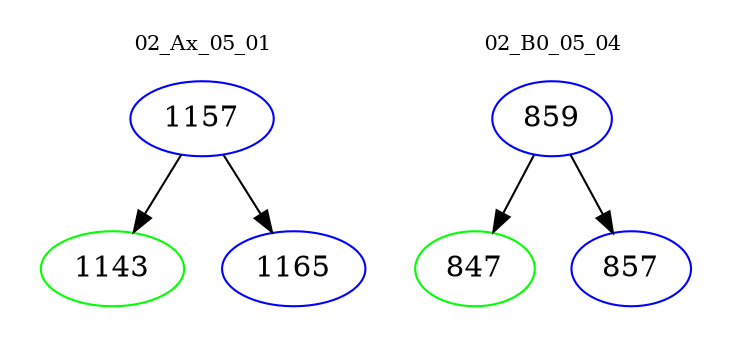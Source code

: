 digraph{
subgraph cluster_0 {
color = white
label = "02_Ax_05_01";
fontsize=10;
T0_1157 [label="1157", color="blue"]
T0_1157 -> T0_1143 [color="black"]
T0_1143 [label="1143", color="green"]
T0_1157 -> T0_1165 [color="black"]
T0_1165 [label="1165", color="blue"]
}
subgraph cluster_1 {
color = white
label = "02_B0_05_04";
fontsize=10;
T1_859 [label="859", color="blue"]
T1_859 -> T1_847 [color="black"]
T1_847 [label="847", color="green"]
T1_859 -> T1_857 [color="black"]
T1_857 [label="857", color="blue"]
}
}
